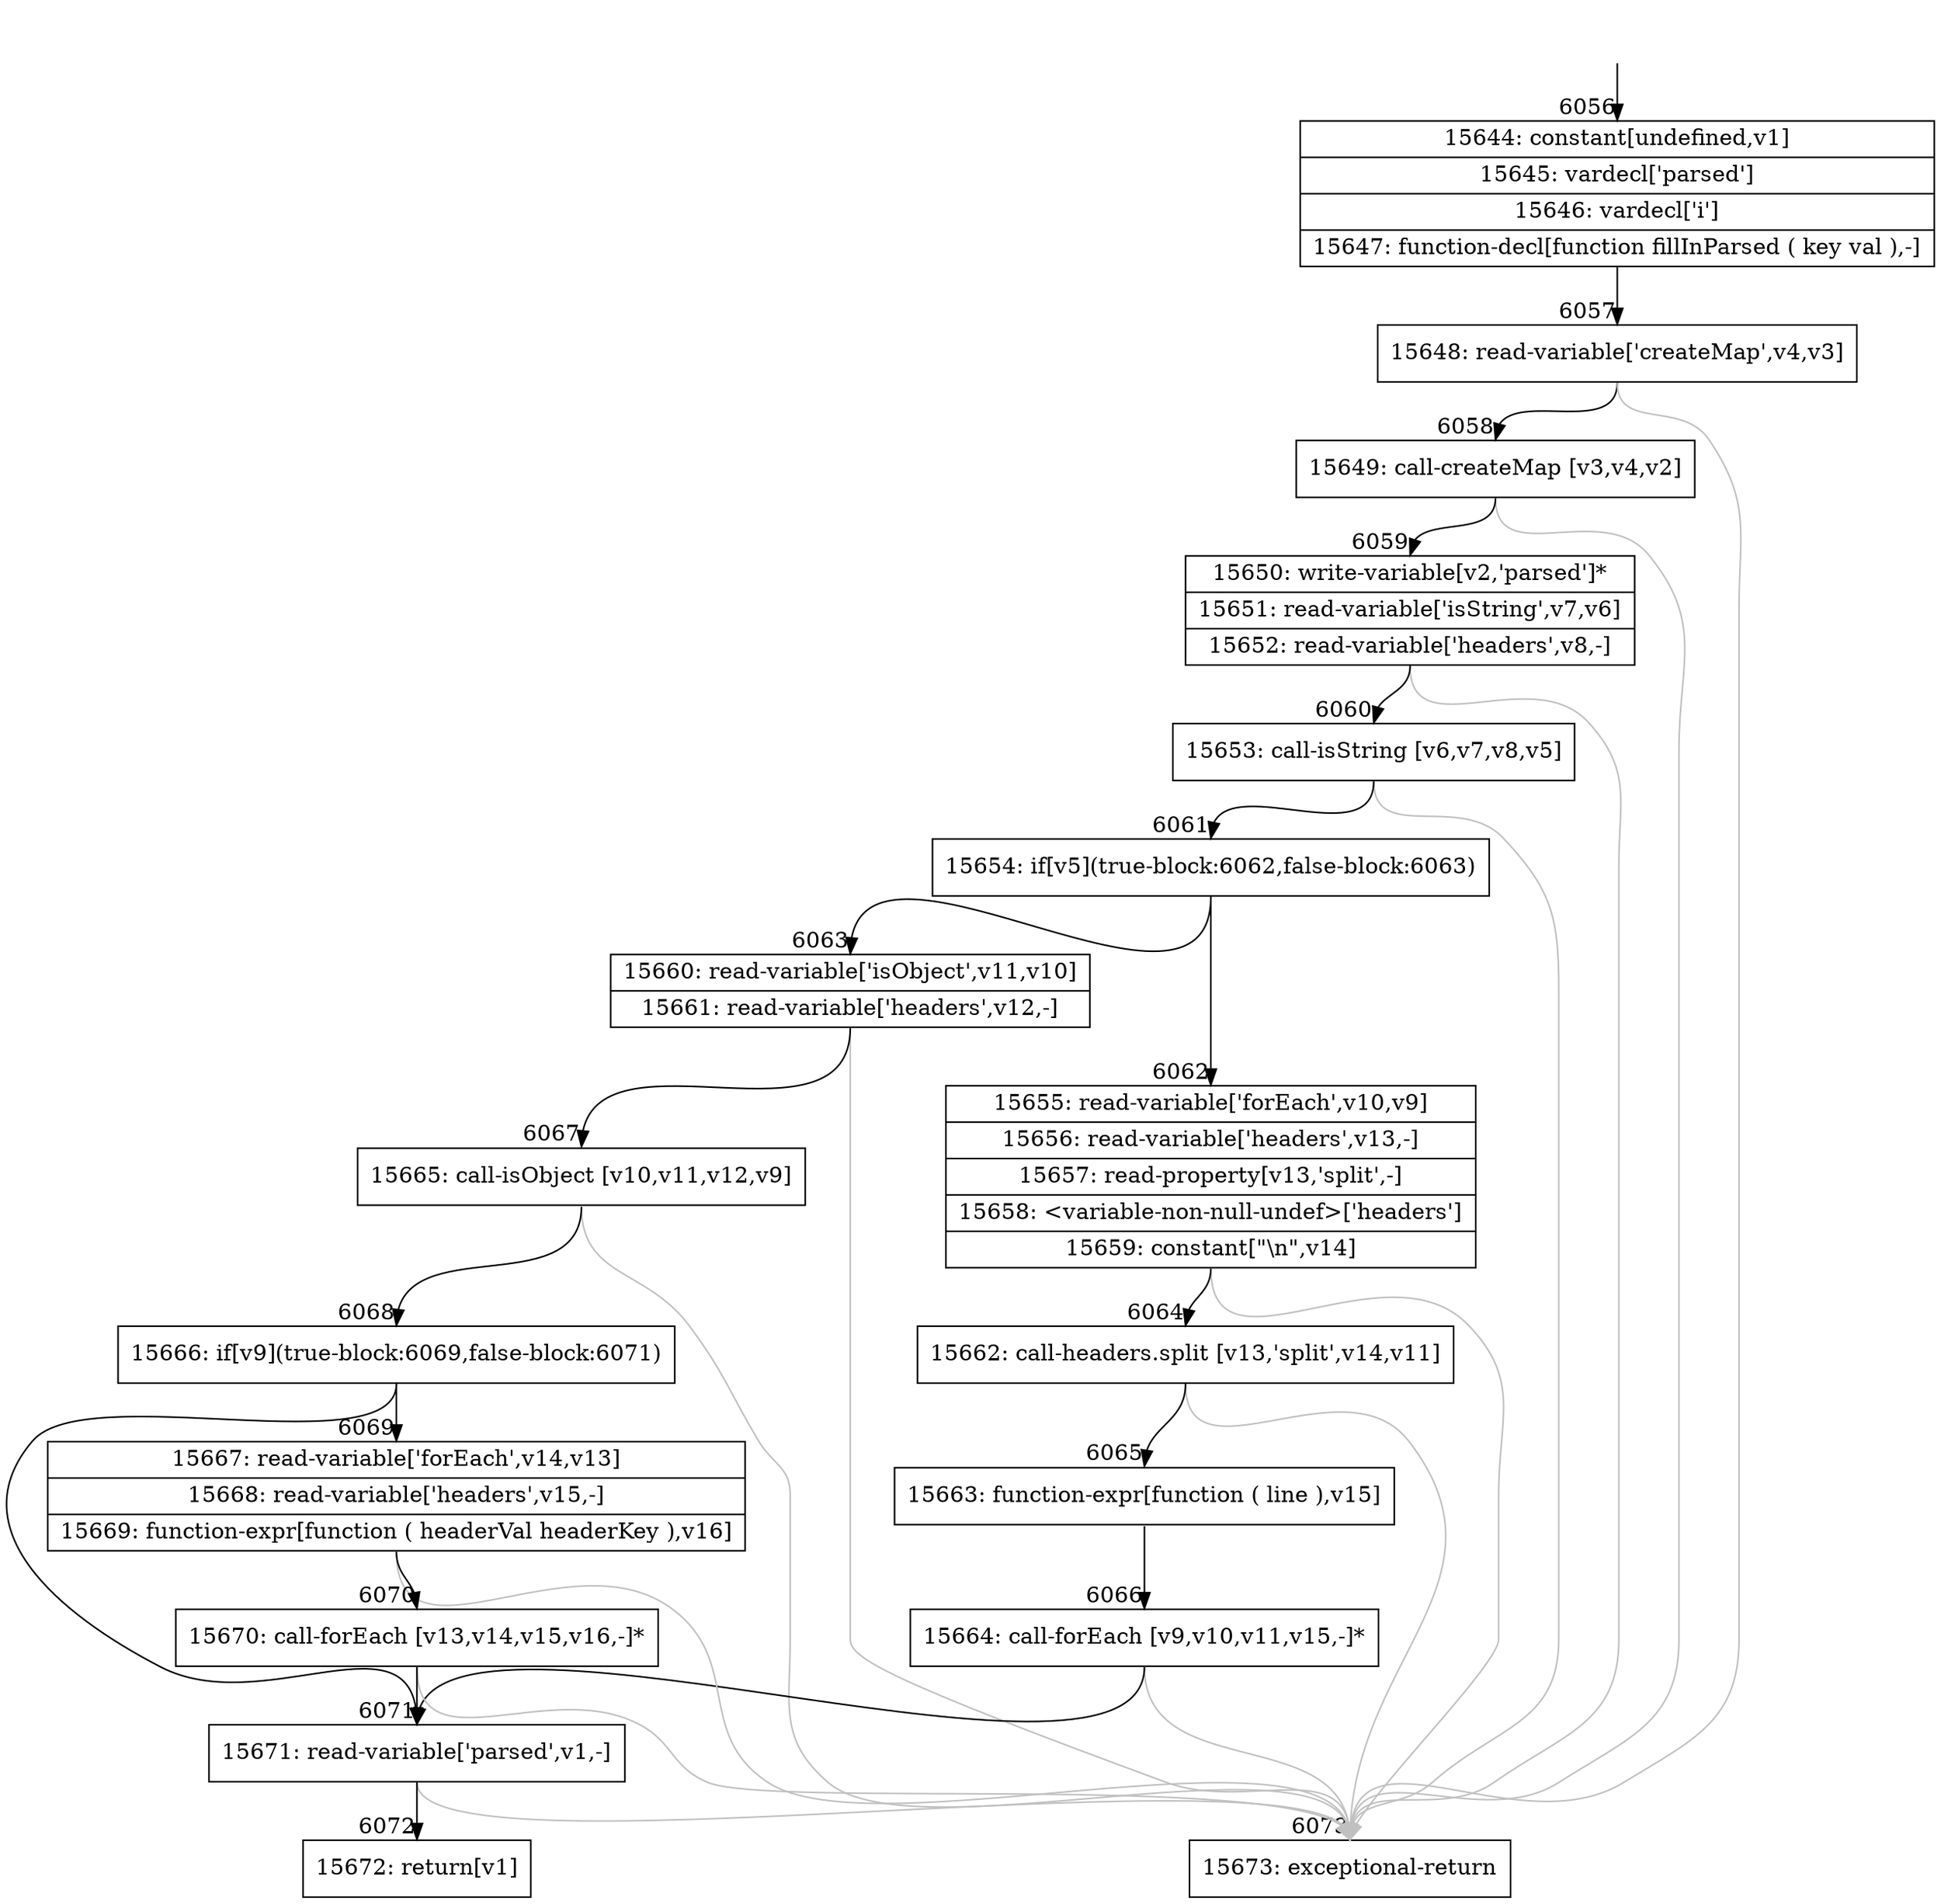 digraph {
rankdir="TD"
BB_entry447[shape=none,label=""];
BB_entry447 -> BB6056 [tailport=s, headport=n, headlabel="    6056"]
BB6056 [shape=record label="{15644: constant[undefined,v1]|15645: vardecl['parsed']|15646: vardecl['i']|15647: function-decl[function fillInParsed ( key val ),-]}" ] 
BB6056 -> BB6057 [tailport=s, headport=n, headlabel="      6057"]
BB6057 [shape=record label="{15648: read-variable['createMap',v4,v3]}" ] 
BB6057 -> BB6058 [tailport=s, headport=n, headlabel="      6058"]
BB6057 -> BB6073 [tailport=s, headport=n, color=gray, headlabel="      6073"]
BB6058 [shape=record label="{15649: call-createMap [v3,v4,v2]}" ] 
BB6058 -> BB6059 [tailport=s, headport=n, headlabel="      6059"]
BB6058 -> BB6073 [tailport=s, headport=n, color=gray]
BB6059 [shape=record label="{15650: write-variable[v2,'parsed']*|15651: read-variable['isString',v7,v6]|15652: read-variable['headers',v8,-]}" ] 
BB6059 -> BB6060 [tailport=s, headport=n, headlabel="      6060"]
BB6059 -> BB6073 [tailport=s, headport=n, color=gray]
BB6060 [shape=record label="{15653: call-isString [v6,v7,v8,v5]}" ] 
BB6060 -> BB6061 [tailport=s, headport=n, headlabel="      6061"]
BB6060 -> BB6073 [tailport=s, headport=n, color=gray]
BB6061 [shape=record label="{15654: if[v5](true-block:6062,false-block:6063)}" ] 
BB6061 -> BB6062 [tailport=s, headport=n, headlabel="      6062"]
BB6061 -> BB6063 [tailport=s, headport=n, headlabel="      6063"]
BB6062 [shape=record label="{15655: read-variable['forEach',v10,v9]|15656: read-variable['headers',v13,-]|15657: read-property[v13,'split',-]|15658: \<variable-non-null-undef\>['headers']|15659: constant[\"\\n\",v14]}" ] 
BB6062 -> BB6064 [tailport=s, headport=n, headlabel="      6064"]
BB6062 -> BB6073 [tailport=s, headport=n, color=gray]
BB6063 [shape=record label="{15660: read-variable['isObject',v11,v10]|15661: read-variable['headers',v12,-]}" ] 
BB6063 -> BB6067 [tailport=s, headport=n, headlabel="      6067"]
BB6063 -> BB6073 [tailport=s, headport=n, color=gray]
BB6064 [shape=record label="{15662: call-headers.split [v13,'split',v14,v11]}" ] 
BB6064 -> BB6065 [tailport=s, headport=n, headlabel="      6065"]
BB6064 -> BB6073 [tailport=s, headport=n, color=gray]
BB6065 [shape=record label="{15663: function-expr[function ( line ),v15]}" ] 
BB6065 -> BB6066 [tailport=s, headport=n, headlabel="      6066"]
BB6066 [shape=record label="{15664: call-forEach [v9,v10,v11,v15,-]*}" ] 
BB6066 -> BB6071 [tailport=s, headport=n, headlabel="      6071"]
BB6066 -> BB6073 [tailport=s, headport=n, color=gray]
BB6067 [shape=record label="{15665: call-isObject [v10,v11,v12,v9]}" ] 
BB6067 -> BB6068 [tailport=s, headport=n, headlabel="      6068"]
BB6067 -> BB6073 [tailport=s, headport=n, color=gray]
BB6068 [shape=record label="{15666: if[v9](true-block:6069,false-block:6071)}" ] 
BB6068 -> BB6069 [tailport=s, headport=n, headlabel="      6069"]
BB6068 -> BB6071 [tailport=s, headport=n]
BB6069 [shape=record label="{15667: read-variable['forEach',v14,v13]|15668: read-variable['headers',v15,-]|15669: function-expr[function ( headerVal headerKey ),v16]}" ] 
BB6069 -> BB6070 [tailport=s, headport=n, headlabel="      6070"]
BB6069 -> BB6073 [tailport=s, headport=n, color=gray]
BB6070 [shape=record label="{15670: call-forEach [v13,v14,v15,v16,-]*}" ] 
BB6070 -> BB6071 [tailport=s, headport=n]
BB6070 -> BB6073 [tailport=s, headport=n, color=gray]
BB6071 [shape=record label="{15671: read-variable['parsed',v1,-]}" ] 
BB6071 -> BB6072 [tailport=s, headport=n, headlabel="      6072"]
BB6071 -> BB6073 [tailport=s, headport=n, color=gray]
BB6072 [shape=record label="{15672: return[v1]}" ] 
BB6073 [shape=record label="{15673: exceptional-return}" ] 
//#$~ 9289
}
